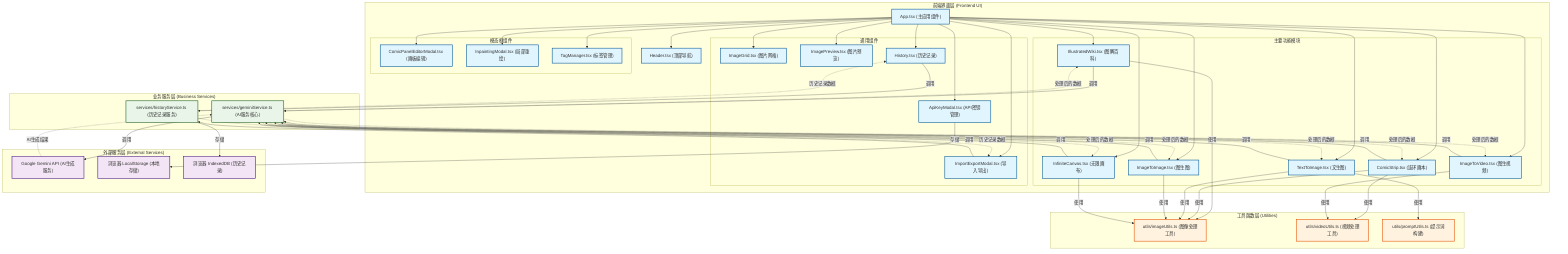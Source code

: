 graph TD

    %% 样式定义
    classDef frontend fill:#e1f5fe,stroke:#01579b,stroke-width:2px
    classDef service fill:#e8f5e8,stroke:#1b5e20,stroke-width:2px
    classDef utility fill:#fff3e0,stroke:#e65100,stroke-width:2px
    classDef database fill:#f5f5f5,stroke:#424242,stroke-width:2px
    classDef external fill:#f3e5f5,stroke:#4a148c,stroke-width:2px

    %% 前端组件层
    subgraph "前端界面层 (Frontend UI)"
        direction TB
        App["App.tsx (主应用组件)"]
        Header["Header.tsx (顶部导航)"]

        subgraph "主要功能模块"
            direction LR
            IllustratedWiki["IllustratedWiki.tsx (图解百科)"]
            ComicStrip["ComicStrip.tsx (连环画本)"]
            TextToImage["TextToImage.tsx (文生图)"]
            ImageToImage["ImageToImage.tsx (图生图)"]
            ImageToVideo["ImageToVideo.tsx (图生视频)"]
            InfiniteCanvas["InfiniteCanvas.tsx (无限画布)"]
        end

        subgraph "通用组件"
            direction LR
            ImageGrid["ImageGrid.tsx (图片网格)"]
            ImagePreview["ImagePreview.tsx (图片预览)"]
            History["History.tsx (历史记录)"]
            ApiKeyModal["ApiKeyModal.tsx (API密钥管理)"]
            ImportExportModal["ImportExportModal.tsx (导入导出)"]
        end

        subgraph "模态框组件"
            direction LR
            ComicPanelEditorModal["ComicPanelEditorModal.tsx (画板编辑)"]
            InpaintingModal["InpaintingModal.tsx (局部重绘)"]
            TagManager["TagManager.tsx (标签管理)"]
        end
    end

    %% 业务服务层
    subgraph "业务服务层 (Business Services)"
        direction TB
        GeminiService["services/geminiService.ts (AI服务核心)"]
        HistoryService["services/historyService.ts (历史记录服务)"]
    end

    %% 工具函数层
    subgraph "工具函数层 (Utilities)"
        direction TB
        ImageUtils["utils/imageUtils.ts (图像处理工具)"]
        VideoUtils["utils/videoUtils.ts (视频处理工具)"]
        PromptUtils["utils/promptUtils.ts (提示词构建)"]
    end

    %% 外部服务层
    subgraph "外部服务层 (External Services)"
        direction TB
        GeminiAPI["Google Gemini API (AI生成服务)"]
        LocalStorage["浏览器 LocalStorage (本地存储)"]
        IndexedDB["浏览器 IndexedDB (历史记录)"]
    end

    %% 数据流和依赖关系
    %% App 组件作为入口点
    App --> Header

    %% 主要功能模块
    App --> IllustratedWiki
    App --> ComicStrip
    App --> TextToImage
    App --> ImageToImage
    App --> ImageToVideo
    App --> InfiniteCanvas

    %% 通用组件
    App --> ImageGrid
    App --> ImagePreview
    App --> History
    App --> ApiKeyModal
    App --> ImportExportModal

    %% 模态框组件
    App --> ComicPanelEditorModal
    App --> InpaintingModal
    App --> TagManager

    %% 业务服务依赖
    IllustratedWiki -->|调用| GeminiService
    ComicStrip -->|调用| GeminiService
    TextToImage -->|调用| GeminiService
    ImageToImage -->|调用| GeminiService
    ImageToVideo -->|调用| GeminiService
    InfiniteCanvas -->|调用| GeminiService

    History -->|调用| HistoryService
    ImportExportModal -->|调用| HistoryService

    %% 工具函数使用
    IllustratedWiki -->|使用| ImageUtils
    ComicStrip -->|使用| ImageUtils
    TextToImage -->|使用| ImageUtils
    ImageToImage -->|使用| ImageUtils
    InfiniteCanvas -->|使用| ImageUtils

    ComicStrip -->|使用| VideoUtils
    ImageToVideo -->|使用| VideoUtils

    TextToImage -->|使用| PromptUtils

    %% 外部API调用
    GeminiService -->|调用| GeminiAPI
    HistoryService -->|存储| IndexedDB
    ApiKeyModal -->|存储| LocalStorage

    %% 数据流向说明
    GeminiAPI -.->|AI生成结果| GeminiService
    GeminiService -.->|处理后的数据| IllustratedWiki
    GeminiService -.->|处理后的数据| ComicStrip
    GeminiService -.->|处理后的数据| TextToImage
    GeminiService -.->|处理后的数据| ImageToImage
    GeminiService -.->|处理后的数据| ImageToVideo
    GeminiService -.->|处理后的数据| InfiniteCanvas

    HistoryService -.->|历史记录数据| History
    HistoryService -.->|历史记录数据| ImportExportModal

    %% 应用样式
    class App,Header,IllustratedWiki,ComicStrip,TextToImage,ImageToImage,ImageToVideo,InfiniteCanvas,ImageGrid,ImagePreview,History,ApiKeyModal,ImportExportModal,ComicPanelEditorModal,InpaintingModal,TagManager frontend
    class GeminiService,HistoryService service
    class ImageUtils,VideoUtils,PromptUtils utility
    class GeminiAPI,LocalStorage,IndexedDB external

    %% 核心架构说明注释
    %% 这是一个基于React + TypeScript的AI图像生成应用
    %% 采用分层架构：前端UI -> 业务服务 -> 工具函数 -> 外部服务
    %% 主要功能：图像生成、编辑、视频制作、历史记录管理
    %% 技术栈：React19、TypeScript、Google Gemini API、Vite